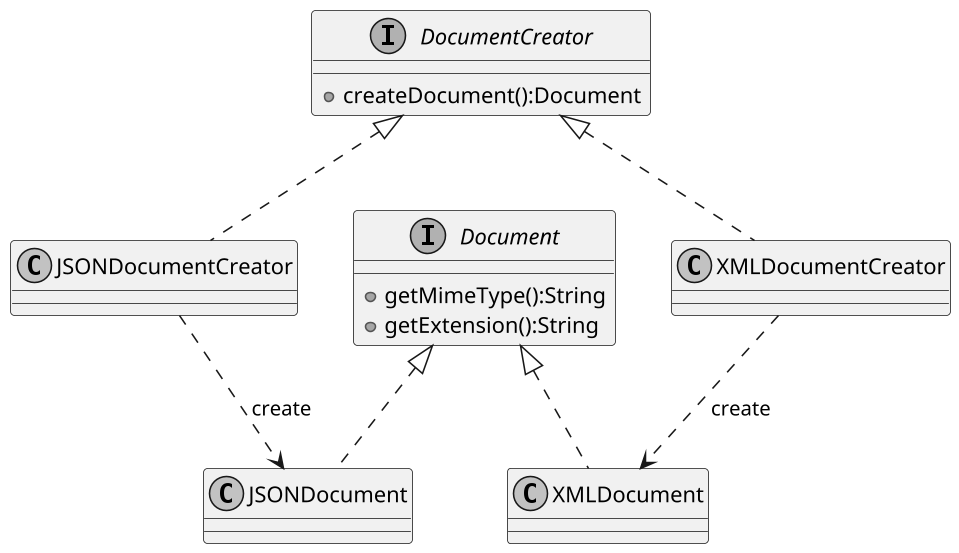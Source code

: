 @startuml

skinparam monochrome true
skinparam defaultFontName Droid Sans
skinparam dpi 150

interface Document {
    + getMimeType():String
    + getExtension():String
}

class JSONDocument {
}

class XMLDocument {
}

Document <|.. JSONDocument
Document <|.. XMLDocument

interface DocumentCreator {
    + createDocument():Document
}

class JSONDocumentCreator {
}

class XMLDocumentCreator {
}


DocumentCreator <|.. JSONDocumentCreator
DocumentCreator <|.. XMLDocumentCreator

JSONDocumentCreator ..> JSONDocument : create
XMLDocumentCreator ..> XMLDocument : create

@enduml
